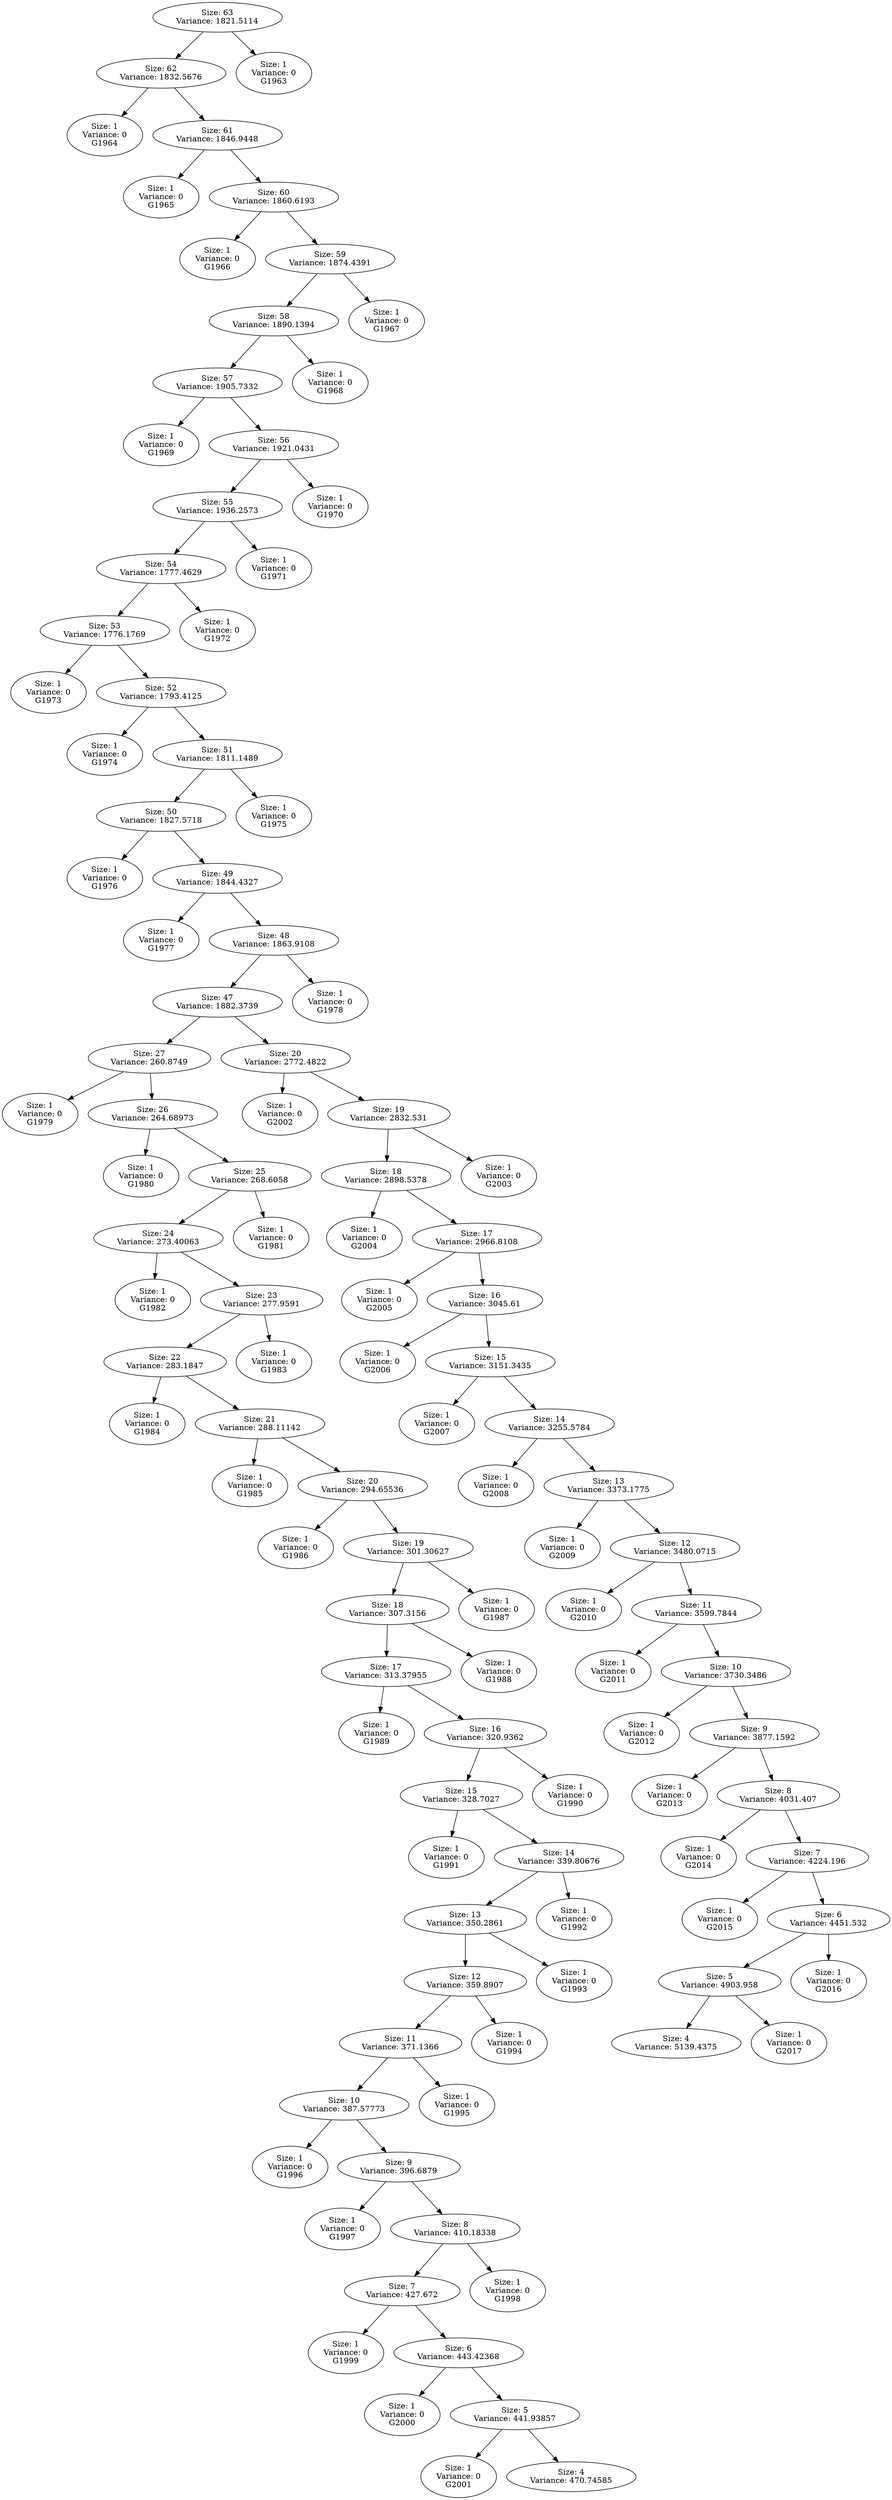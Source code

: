 DIGRAPH G {
"Size: 63\nVariance: 1821.5114" -> "Size: 62\nVariance: 1832.5676" L=0;
"Size: 63\nVariance: 1821.5114" -> "Size: 1\nVariance: 0\nG1963" L=0;
"Size: 62\nVariance: 1832.5676" -> "Size: 1\nVariance: 0\nG1964" L=1;
"Size: 62\nVariance: 1832.5676" -> "Size: 61\nVariance: 1846.9448" L=1;
"Size: 61\nVariance: 1846.9448" -> "Size: 1\nVariance: 0\nG1965" L=2;
"Size: 61\nVariance: 1846.9448" -> "Size: 60\nVariance: 1860.6193" L=2;
"Size: 60\nVariance: 1860.6193" -> "Size: 1\nVariance: 0\nG1966" L=3;
"Size: 60\nVariance: 1860.6193" -> "Size: 59\nVariance: 1874.4391" L=3;
"Size: 59\nVariance: 1874.4391" -> "Size: 58\nVariance: 1890.1394" L=4;
"Size: 59\nVariance: 1874.4391" -> "Size: 1\nVariance: 0\nG1967" L=4;
"Size: 58\nVariance: 1890.1394" -> "Size: 57\nVariance: 1905.7332" L=5;
"Size: 58\nVariance: 1890.1394" -> "Size: 1\nVariance: 0\nG1968" L=5;
"Size: 57\nVariance: 1905.7332" -> "Size: 1\nVariance: 0\nG1969" L=6;
"Size: 57\nVariance: 1905.7332" -> "Size: 56\nVariance: 1921.0431" L=6;
"Size: 56\nVariance: 1921.0431" -> "Size: 55\nVariance: 1936.2573" L=7;
"Size: 56\nVariance: 1921.0431" -> "Size: 1\nVariance: 0\nG1970" L=7;
"Size: 55\nVariance: 1936.2573" -> "Size: 54\nVariance: 1777.4629" L=8;
"Size: 55\nVariance: 1936.2573" -> "Size: 1\nVariance: 0\nG1971" L=8;
"Size: 54\nVariance: 1777.4629" -> "Size: 53\nVariance: 1776.1769" L=9;
"Size: 54\nVariance: 1777.4629" -> "Size: 1\nVariance: 0\nG1972" L=9;
"Size: 53\nVariance: 1776.1769" -> "Size: 1\nVariance: 0\nG1973" L=10;
"Size: 53\nVariance: 1776.1769" -> "Size: 52\nVariance: 1793.4125" L=10;
"Size: 52\nVariance: 1793.4125" -> "Size: 1\nVariance: 0\nG1974" L=11;
"Size: 52\nVariance: 1793.4125" -> "Size: 51\nVariance: 1811.1489" L=11;
"Size: 51\nVariance: 1811.1489" -> "Size: 50\nVariance: 1827.5718" L=12;
"Size: 51\nVariance: 1811.1489" -> "Size: 1\nVariance: 0\nG1975" L=12;
"Size: 50\nVariance: 1827.5718" -> "Size: 1\nVariance: 0\nG1976" L=13;
"Size: 50\nVariance: 1827.5718" -> "Size: 49\nVariance: 1844.4327" L=13;
"Size: 49\nVariance: 1844.4327" -> "Size: 1\nVariance: 0\nG1977" L=14;
"Size: 49\nVariance: 1844.4327" -> "Size: 48\nVariance: 1863.9108" L=14;
"Size: 48\nVariance: 1863.9108" -> "Size: 47\nVariance: 1882.3739" L=15;
"Size: 48\nVariance: 1863.9108" -> "Size: 1\nVariance: 0\nG1978" L=15;
"Size: 47\nVariance: 1882.3739" -> "Size: 27\nVariance: 260.8749" L=16;
"Size: 47\nVariance: 1882.3739" -> "Size: 20\nVariance: 2772.4822" L=16;
"Size: 27\nVariance: 260.8749" -> "Size: 1\nVariance: 0\nG1979" L=17;
"Size: 27\nVariance: 260.8749" -> "Size: 26\nVariance: 264.68973" L=17;
"Size: 26\nVariance: 264.68973" -> "Size: 1\nVariance: 0\nG1980" L=18;
"Size: 26\nVariance: 264.68973" -> "Size: 25\nVariance: 268.6058" L=18;
"Size: 25\nVariance: 268.6058" -> "Size: 24\nVariance: 273.40063" L=19;
"Size: 25\nVariance: 268.6058" -> "Size: 1\nVariance: 0\nG1981" L=19;
"Size: 24\nVariance: 273.40063" -> "Size: 1\nVariance: 0\nG1982" L=20;
"Size: 24\nVariance: 273.40063" -> "Size: 23\nVariance: 277.9591" L=20;
"Size: 23\nVariance: 277.9591" -> "Size: 22\nVariance: 283.1847" L=21;
"Size: 23\nVariance: 277.9591" -> "Size: 1\nVariance: 0\nG1983" L=21;
"Size: 22\nVariance: 283.1847" -> "Size: 1\nVariance: 0\nG1984" L=22;
"Size: 22\nVariance: 283.1847" -> "Size: 21\nVariance: 288.11142" L=22;
"Size: 21\nVariance: 288.11142" -> "Size: 1\nVariance: 0\nG1985" L=23;
"Size: 21\nVariance: 288.11142" -> "Size: 20\nVariance: 294.65536" L=23;
"Size: 20\nVariance: 294.65536" -> "Size: 1\nVariance: 0\nG1986" L=24;
"Size: 20\nVariance: 294.65536" -> "Size: 19\nVariance: 301.30627" L=24;
"Size: 19\nVariance: 301.30627" -> "Size: 18\nVariance: 307.3156" L=25;
"Size: 19\nVariance: 301.30627" -> "Size: 1\nVariance: 0\nG1987" L=25;
"Size: 18\nVariance: 307.3156" -> "Size: 17\nVariance: 313.37955" L=26;
"Size: 18\nVariance: 307.3156" -> "Size: 1\nVariance: 0\nG1988" L=26;
"Size: 17\nVariance: 313.37955" -> "Size: 1\nVariance: 0\nG1989" L=27;
"Size: 17\nVariance: 313.37955" -> "Size: 16\nVariance: 320.9362" L=27;
"Size: 16\nVariance: 320.9362" -> "Size: 15\nVariance: 328.7027" L=28;
"Size: 16\nVariance: 320.9362" -> "Size: 1\nVariance: 0\nG1990" L=28;
"Size: 15\nVariance: 328.7027" -> "Size: 1\nVariance: 0\nG1991" L=29;
"Size: 15\nVariance: 328.7027" -> "Size: 14\nVariance: 339.80676" L=29;
"Size: 14\nVariance: 339.80676" -> "Size: 13\nVariance: 350.2861" L=30;
"Size: 14\nVariance: 339.80676" -> "Size: 1\nVariance: 0\nG1992" L=30;
"Size: 13\nVariance: 350.2861" -> "Size: 12\nVariance: 359.8907" L=31;
"Size: 13\nVariance: 350.2861" -> "Size: 1\nVariance: 0\nG1993" L=31;
"Size: 12\nVariance: 359.8907" -> "Size: 11\nVariance: 371.1366" L=32;
"Size: 12\nVariance: 359.8907" -> "Size: 1\nVariance: 0\nG1994" L=32;
"Size: 11\nVariance: 371.1366" -> "Size: 10\nVariance: 387.57773" L=33;
"Size: 11\nVariance: 371.1366" -> "Size: 1\nVariance: 0\nG1995" L=33;
"Size: 10\nVariance: 387.57773" -> "Size: 1\nVariance: 0\nG1996" L=34;
"Size: 10\nVariance: 387.57773" -> "Size: 9\nVariance: 396.6879" L=34;
"Size: 9\nVariance: 396.6879" -> "Size: 1\nVariance: 0\nG1997" L=35;
"Size: 9\nVariance: 396.6879" -> "Size: 8\nVariance: 410.18338" L=35;
"Size: 8\nVariance: 410.18338" -> "Size: 7\nVariance: 427.672" L=36;
"Size: 8\nVariance: 410.18338" -> "Size: 1\nVariance: 0\nG1998" L=36;
"Size: 7\nVariance: 427.672" -> "Size: 1\nVariance: 0\nG1999" L=37;
"Size: 7\nVariance: 427.672" -> "Size: 6\nVariance: 443.42368" L=37;
"Size: 6\nVariance: 443.42368" -> "Size: 1\nVariance: 0\nG2000" L=38;
"Size: 6\nVariance: 443.42368" -> "Size: 5\nVariance: 441.93857" L=38;
"Size: 5\nVariance: 441.93857" -> "Size: 1\nVariance: 0\nG2001" L=39;
"Size: 5\nVariance: 441.93857" -> "Size: 4\nVariance: 470.74585" L=39;
"Size: 20\nVariance: 2772.4822" -> "Size: 1\nVariance: 0\nG2002" L=17;
"Size: 20\nVariance: 2772.4822" -> "Size: 19\nVariance: 2832.531" L=17;
"Size: 19\nVariance: 2832.531" -> "Size: 18\nVariance: 2898.5378" L=18;
"Size: 19\nVariance: 2832.531" -> "Size: 1\nVariance: 0\nG2003" L=18;
"Size: 18\nVariance: 2898.5378" -> "Size: 1\nVariance: 0\nG2004" L=19;
"Size: 18\nVariance: 2898.5378" -> "Size: 17\nVariance: 2966.8108" L=19;
"Size: 17\nVariance: 2966.8108" -> "Size: 1\nVariance: 0\nG2005" L=20;
"Size: 17\nVariance: 2966.8108" -> "Size: 16\nVariance: 3045.61" L=20;
"Size: 16\nVariance: 3045.61" -> "Size: 1\nVariance: 0\nG2006" L=21;
"Size: 16\nVariance: 3045.61" -> "Size: 15\nVariance: 3151.3435" L=21;
"Size: 15\nVariance: 3151.3435" -> "Size: 1\nVariance: 0\nG2007" L=22;
"Size: 15\nVariance: 3151.3435" -> "Size: 14\nVariance: 3255.5784" L=22;
"Size: 14\nVariance: 3255.5784" -> "Size: 1\nVariance: 0\nG2008" L=23;
"Size: 14\nVariance: 3255.5784" -> "Size: 13\nVariance: 3373.1775" L=23;
"Size: 13\nVariance: 3373.1775" -> "Size: 1\nVariance: 0\nG2009" L=24;
"Size: 13\nVariance: 3373.1775" -> "Size: 12\nVariance: 3480.0715" L=24;
"Size: 12\nVariance: 3480.0715" -> "Size: 1\nVariance: 0\nG2010" L=25;
"Size: 12\nVariance: 3480.0715" -> "Size: 11\nVariance: 3599.7844" L=25;
"Size: 11\nVariance: 3599.7844" -> "Size: 1\nVariance: 0\nG2011" L=26;
"Size: 11\nVariance: 3599.7844" -> "Size: 10\nVariance: 3730.3486" L=26;
"Size: 10\nVariance: 3730.3486" -> "Size: 1\nVariance: 0\nG2012" L=27;
"Size: 10\nVariance: 3730.3486" -> "Size: 9\nVariance: 3877.1592" L=27;
"Size: 9\nVariance: 3877.1592" -> "Size: 1\nVariance: 0\nG2013" L=28;
"Size: 9\nVariance: 3877.1592" -> "Size: 8\nVariance: 4031.407" L=28;
"Size: 8\nVariance: 4031.407" -> "Size: 1\nVariance: 0\nG2014" L=29;
"Size: 8\nVariance: 4031.407" -> "Size: 7\nVariance: 4224.196" L=29;
"Size: 7\nVariance: 4224.196" -> "Size: 1\nVariance: 0\nG2015" L=30;
"Size: 7\nVariance: 4224.196" -> "Size: 6\nVariance: 4451.532" L=30;
"Size: 6\nVariance: 4451.532" -> "Size: 5\nVariance: 4903.958" L=31;
"Size: 6\nVariance: 4451.532" -> "Size: 1\nVariance: 0\nG2016" L=31;
"Size: 5\nVariance: 4903.958" -> "Size: 4\nVariance: 5139.4375" L=32;
"Size: 5\nVariance: 4903.958" -> "Size: 1\nVariance: 0\nG2017" L=32;
}
